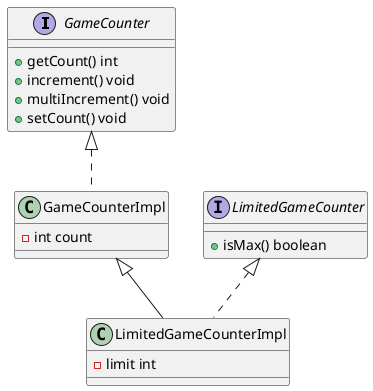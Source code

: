 @startuml
interface GameCounter {
    + getCount() int
    + increment() void
    + multiIncrement() void
    + setCount() void
}

interface LimitedGameCounter {
    + isMax() boolean
}

class GameCounterImpl implements GameCounter {
    - int count
}

class LimitedGameCounterImpl extends GameCounterImpl implements LimitedGameCounter{
    - limit int
}

@enduml